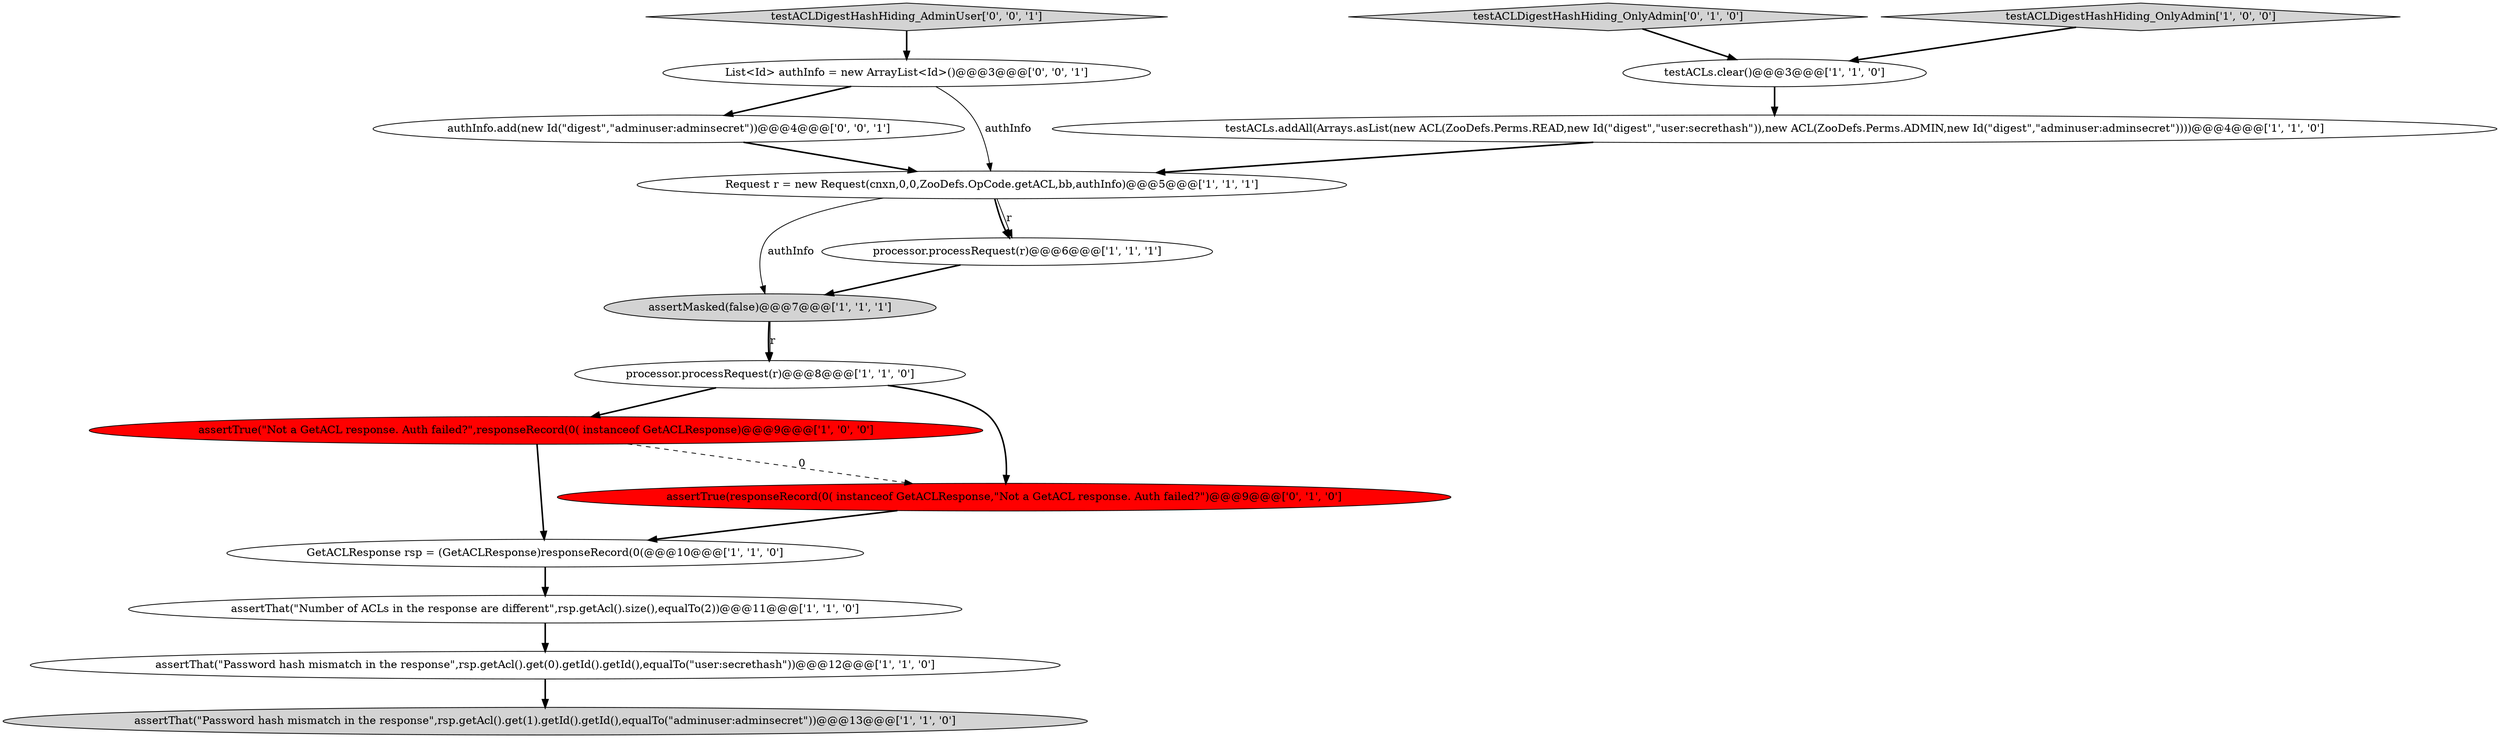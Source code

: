 digraph {
9 [style = filled, label = "assertTrue(\"Not a GetACL response. Auth failed?\",responseRecord(0( instanceof GetACLResponse)@@@9@@@['1', '0', '0']", fillcolor = red, shape = ellipse image = "AAA1AAABBB1BBB"];
15 [style = filled, label = "testACLDigestHashHiding_AdminUser['0', '0', '1']", fillcolor = lightgray, shape = diamond image = "AAA0AAABBB3BBB"];
8 [style = filled, label = "assertMasked(false)@@@7@@@['1', '1', '1']", fillcolor = lightgray, shape = ellipse image = "AAA0AAABBB1BBB"];
13 [style = filled, label = "testACLDigestHashHiding_OnlyAdmin['0', '1', '0']", fillcolor = lightgray, shape = diamond image = "AAA0AAABBB2BBB"];
1 [style = filled, label = "testACLs.clear()@@@3@@@['1', '1', '0']", fillcolor = white, shape = ellipse image = "AAA0AAABBB1BBB"];
3 [style = filled, label = "Request r = new Request(cnxn,0,0,ZooDefs.OpCode.getACL,bb,authInfo)@@@5@@@['1', '1', '1']", fillcolor = white, shape = ellipse image = "AAA0AAABBB1BBB"];
11 [style = filled, label = "processor.processRequest(r)@@@8@@@['1', '1', '0']", fillcolor = white, shape = ellipse image = "AAA0AAABBB1BBB"];
14 [style = filled, label = "authInfo.add(new Id(\"digest\",\"adminuser:adminsecret\"))@@@4@@@['0', '0', '1']", fillcolor = white, shape = ellipse image = "AAA0AAABBB3BBB"];
6 [style = filled, label = "testACLDigestHashHiding_OnlyAdmin['1', '0', '0']", fillcolor = lightgray, shape = diamond image = "AAA0AAABBB1BBB"];
12 [style = filled, label = "assertTrue(responseRecord(0( instanceof GetACLResponse,\"Not a GetACL response. Auth failed?\")@@@9@@@['0', '1', '0']", fillcolor = red, shape = ellipse image = "AAA1AAABBB2BBB"];
2 [style = filled, label = "assertThat(\"Number of ACLs in the response are different\",rsp.getAcl().size(),equalTo(2))@@@11@@@['1', '1', '0']", fillcolor = white, shape = ellipse image = "AAA0AAABBB1BBB"];
5 [style = filled, label = "assertThat(\"Password hash mismatch in the response\",rsp.getAcl().get(1).getId().getId(),equalTo(\"adminuser:adminsecret\"))@@@13@@@['1', '1', '0']", fillcolor = lightgray, shape = ellipse image = "AAA0AAABBB1BBB"];
4 [style = filled, label = "processor.processRequest(r)@@@6@@@['1', '1', '1']", fillcolor = white, shape = ellipse image = "AAA0AAABBB1BBB"];
10 [style = filled, label = "assertThat(\"Password hash mismatch in the response\",rsp.getAcl().get(0).getId().getId(),equalTo(\"user:secrethash\"))@@@12@@@['1', '1', '0']", fillcolor = white, shape = ellipse image = "AAA0AAABBB1BBB"];
7 [style = filled, label = "GetACLResponse rsp = (GetACLResponse)responseRecord(0(@@@10@@@['1', '1', '0']", fillcolor = white, shape = ellipse image = "AAA0AAABBB1BBB"];
16 [style = filled, label = "List<Id> authInfo = new ArrayList<Id>()@@@3@@@['0', '0', '1']", fillcolor = white, shape = ellipse image = "AAA0AAABBB3BBB"];
0 [style = filled, label = "testACLs.addAll(Arrays.asList(new ACL(ZooDefs.Perms.READ,new Id(\"digest\",\"user:secrethash\")),new ACL(ZooDefs.Perms.ADMIN,new Id(\"digest\",\"adminuser:adminsecret\"))))@@@4@@@['1', '1', '0']", fillcolor = white, shape = ellipse image = "AAA0AAABBB1BBB"];
0->3 [style = bold, label=""];
14->3 [style = bold, label=""];
3->8 [style = solid, label="authInfo"];
11->12 [style = bold, label=""];
1->0 [style = bold, label=""];
9->7 [style = bold, label=""];
11->9 [style = bold, label=""];
2->10 [style = bold, label=""];
15->16 [style = bold, label=""];
3->4 [style = bold, label=""];
16->3 [style = solid, label="authInfo"];
12->7 [style = bold, label=""];
13->1 [style = bold, label=""];
6->1 [style = bold, label=""];
10->5 [style = bold, label=""];
7->2 [style = bold, label=""];
3->4 [style = solid, label="r"];
4->8 [style = bold, label=""];
16->14 [style = bold, label=""];
9->12 [style = dashed, label="0"];
8->11 [style = bold, label=""];
8->11 [style = solid, label="r"];
}
